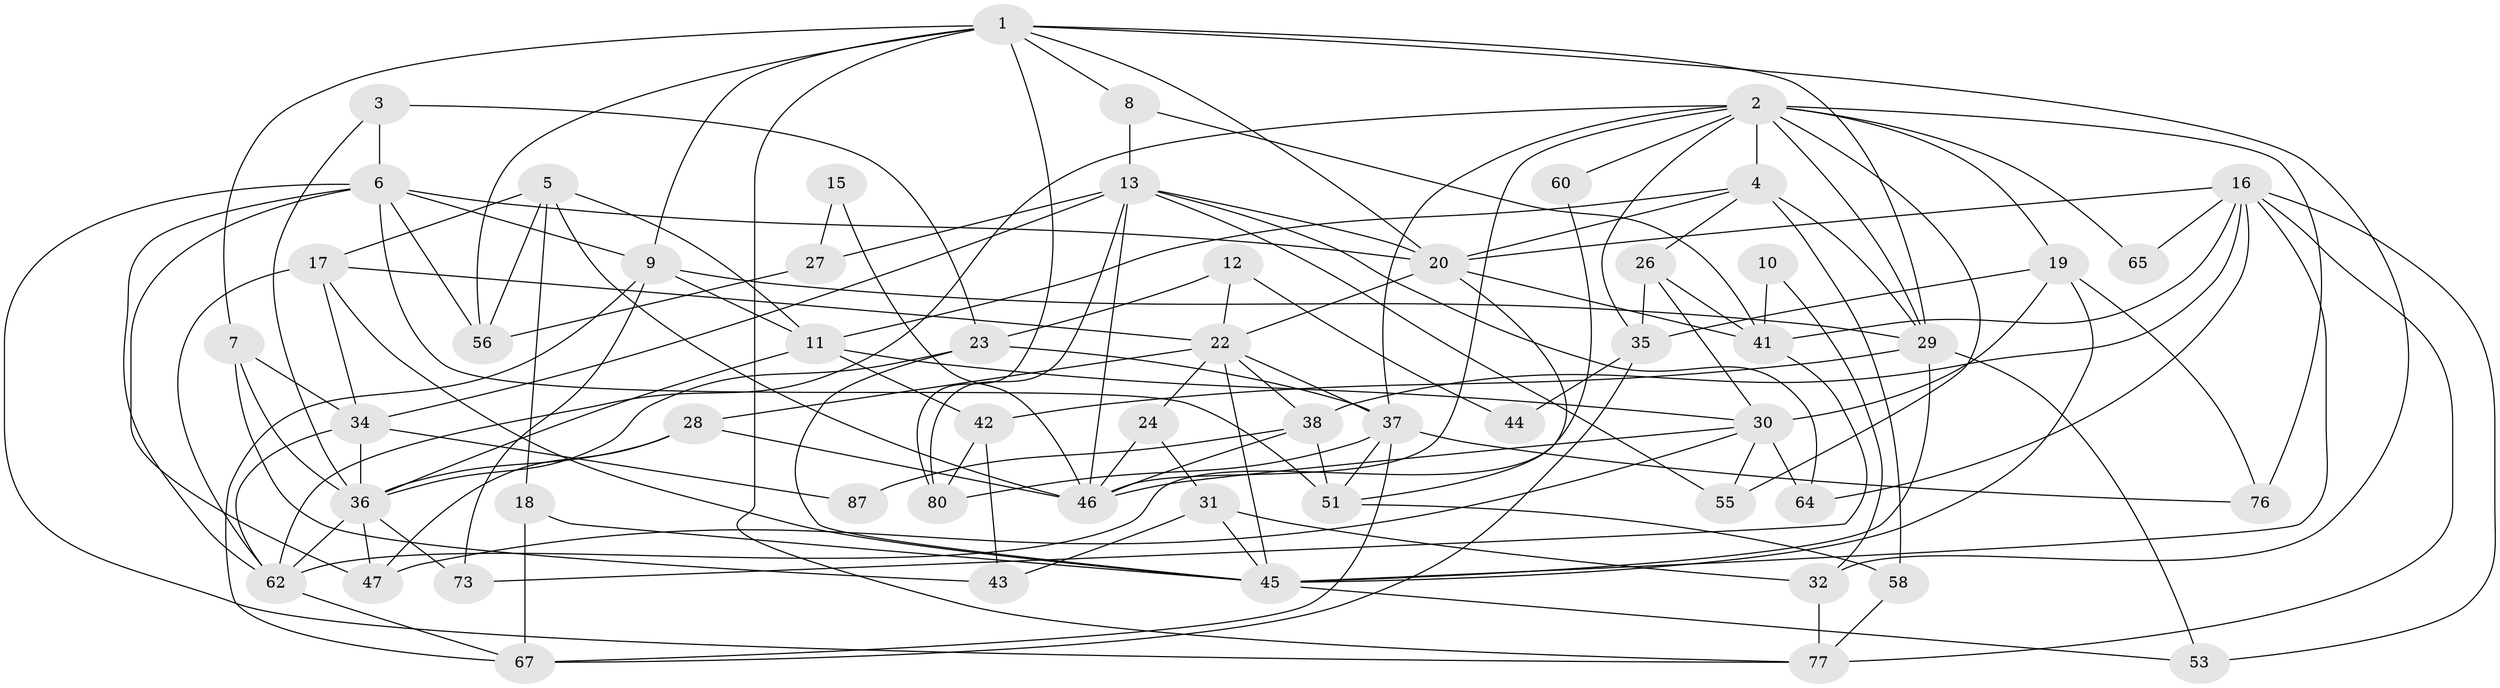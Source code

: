 // original degree distribution, {6: 0.08045977011494253, 7: 0.034482758620689655, 3: 0.26436781609195403, 5: 0.22988505747126436, 4: 0.20689655172413793, 2: 0.16091954022988506, 8: 0.022988505747126436}
// Generated by graph-tools (version 1.1) at 2025/41/03/06/25 10:41:54]
// undirected, 56 vertices, 138 edges
graph export_dot {
graph [start="1"]
  node [color=gray90,style=filled];
  1 [super="+83"];
  2 [super="+49"];
  3;
  4 [super="+52"];
  5 [super="+33"];
  6 [super="+48"];
  7;
  8;
  9 [super="+14"];
  10;
  11 [super="+78"];
  12;
  13 [super="+79"];
  15;
  16 [super="+21"];
  17 [super="+63"];
  18;
  19;
  20 [super="+85"];
  22 [super="+25"];
  23 [super="+39"];
  24 [super="+81"];
  26;
  27;
  28;
  29 [super="+68"];
  30 [super="+57"];
  31;
  32 [super="+75"];
  34 [super="+61"];
  35 [super="+40"];
  36 [super="+59"];
  37 [super="+50"];
  38 [super="+84"];
  41 [super="+70"];
  42 [super="+86"];
  43;
  44;
  45 [super="+71"];
  46 [super="+69"];
  47 [super="+66"];
  51 [super="+54"];
  53;
  55;
  56;
  58 [super="+82"];
  60;
  62 [super="+72"];
  64;
  65;
  67 [super="+74"];
  73;
  76;
  77;
  80;
  87;
  1 -- 29;
  1 -- 56;
  1 -- 80;
  1 -- 32;
  1 -- 20;
  1 -- 7;
  1 -- 8;
  1 -- 77;
  1 -- 9;
  2 -- 19;
  2 -- 35;
  2 -- 46;
  2 -- 76;
  2 -- 62;
  2 -- 65;
  2 -- 55;
  2 -- 60;
  2 -- 29;
  2 -- 37;
  2 -- 4;
  3 -- 23;
  3 -- 36;
  3 -- 6;
  4 -- 26;
  4 -- 29 [weight=2];
  4 -- 58;
  4 -- 11;
  4 -- 20;
  5 -- 11;
  5 -- 17;
  5 -- 56;
  5 -- 46;
  5 -- 18;
  6 -- 20;
  6 -- 51;
  6 -- 77;
  6 -- 62;
  6 -- 56;
  6 -- 9;
  6 -- 47;
  7 -- 36;
  7 -- 43;
  7 -- 34;
  8 -- 13;
  8 -- 41;
  9 -- 11;
  9 -- 29;
  9 -- 73;
  9 -- 67;
  10 -- 41;
  10 -- 32;
  11 -- 30;
  11 -- 42;
  11 -- 36;
  12 -- 22;
  12 -- 23 [weight=2];
  12 -- 44;
  13 -- 55;
  13 -- 64;
  13 -- 80;
  13 -- 34;
  13 -- 20;
  13 -- 27;
  13 -- 46;
  15 -- 27;
  15 -- 46;
  16 -- 77;
  16 -- 38;
  16 -- 64;
  16 -- 45;
  16 -- 41 [weight=2];
  16 -- 65;
  16 -- 20;
  16 -- 53;
  17 -- 62;
  17 -- 22;
  17 -- 45;
  17 -- 34;
  18 -- 67;
  18 -- 45;
  19 -- 76;
  19 -- 30;
  19 -- 45;
  19 -- 35;
  20 -- 22;
  20 -- 41;
  20 -- 51;
  22 -- 37;
  22 -- 28;
  22 -- 45;
  22 -- 24;
  22 -- 38;
  23 -- 45;
  23 -- 36;
  23 -- 37;
  24 -- 46 [weight=2];
  24 -- 31;
  26 -- 30;
  26 -- 41;
  26 -- 35;
  27 -- 56;
  28 -- 36;
  28 -- 47;
  28 -- 46;
  29 -- 53;
  29 -- 45;
  29 -- 42;
  30 -- 64;
  30 -- 55;
  30 -- 46;
  30 -- 47;
  31 -- 45;
  31 -- 43;
  31 -- 32;
  32 -- 77;
  34 -- 62;
  34 -- 36;
  34 -- 87;
  35 -- 44;
  35 -- 67;
  36 -- 47;
  36 -- 62;
  36 -- 73;
  37 -- 80;
  37 -- 76;
  37 -- 67;
  37 -- 51;
  38 -- 46;
  38 -- 51 [weight=2];
  38 -- 87;
  41 -- 73;
  42 -- 43;
  42 -- 80;
  45 -- 53;
  51 -- 58;
  58 -- 77;
  60 -- 62;
  62 -- 67;
}
